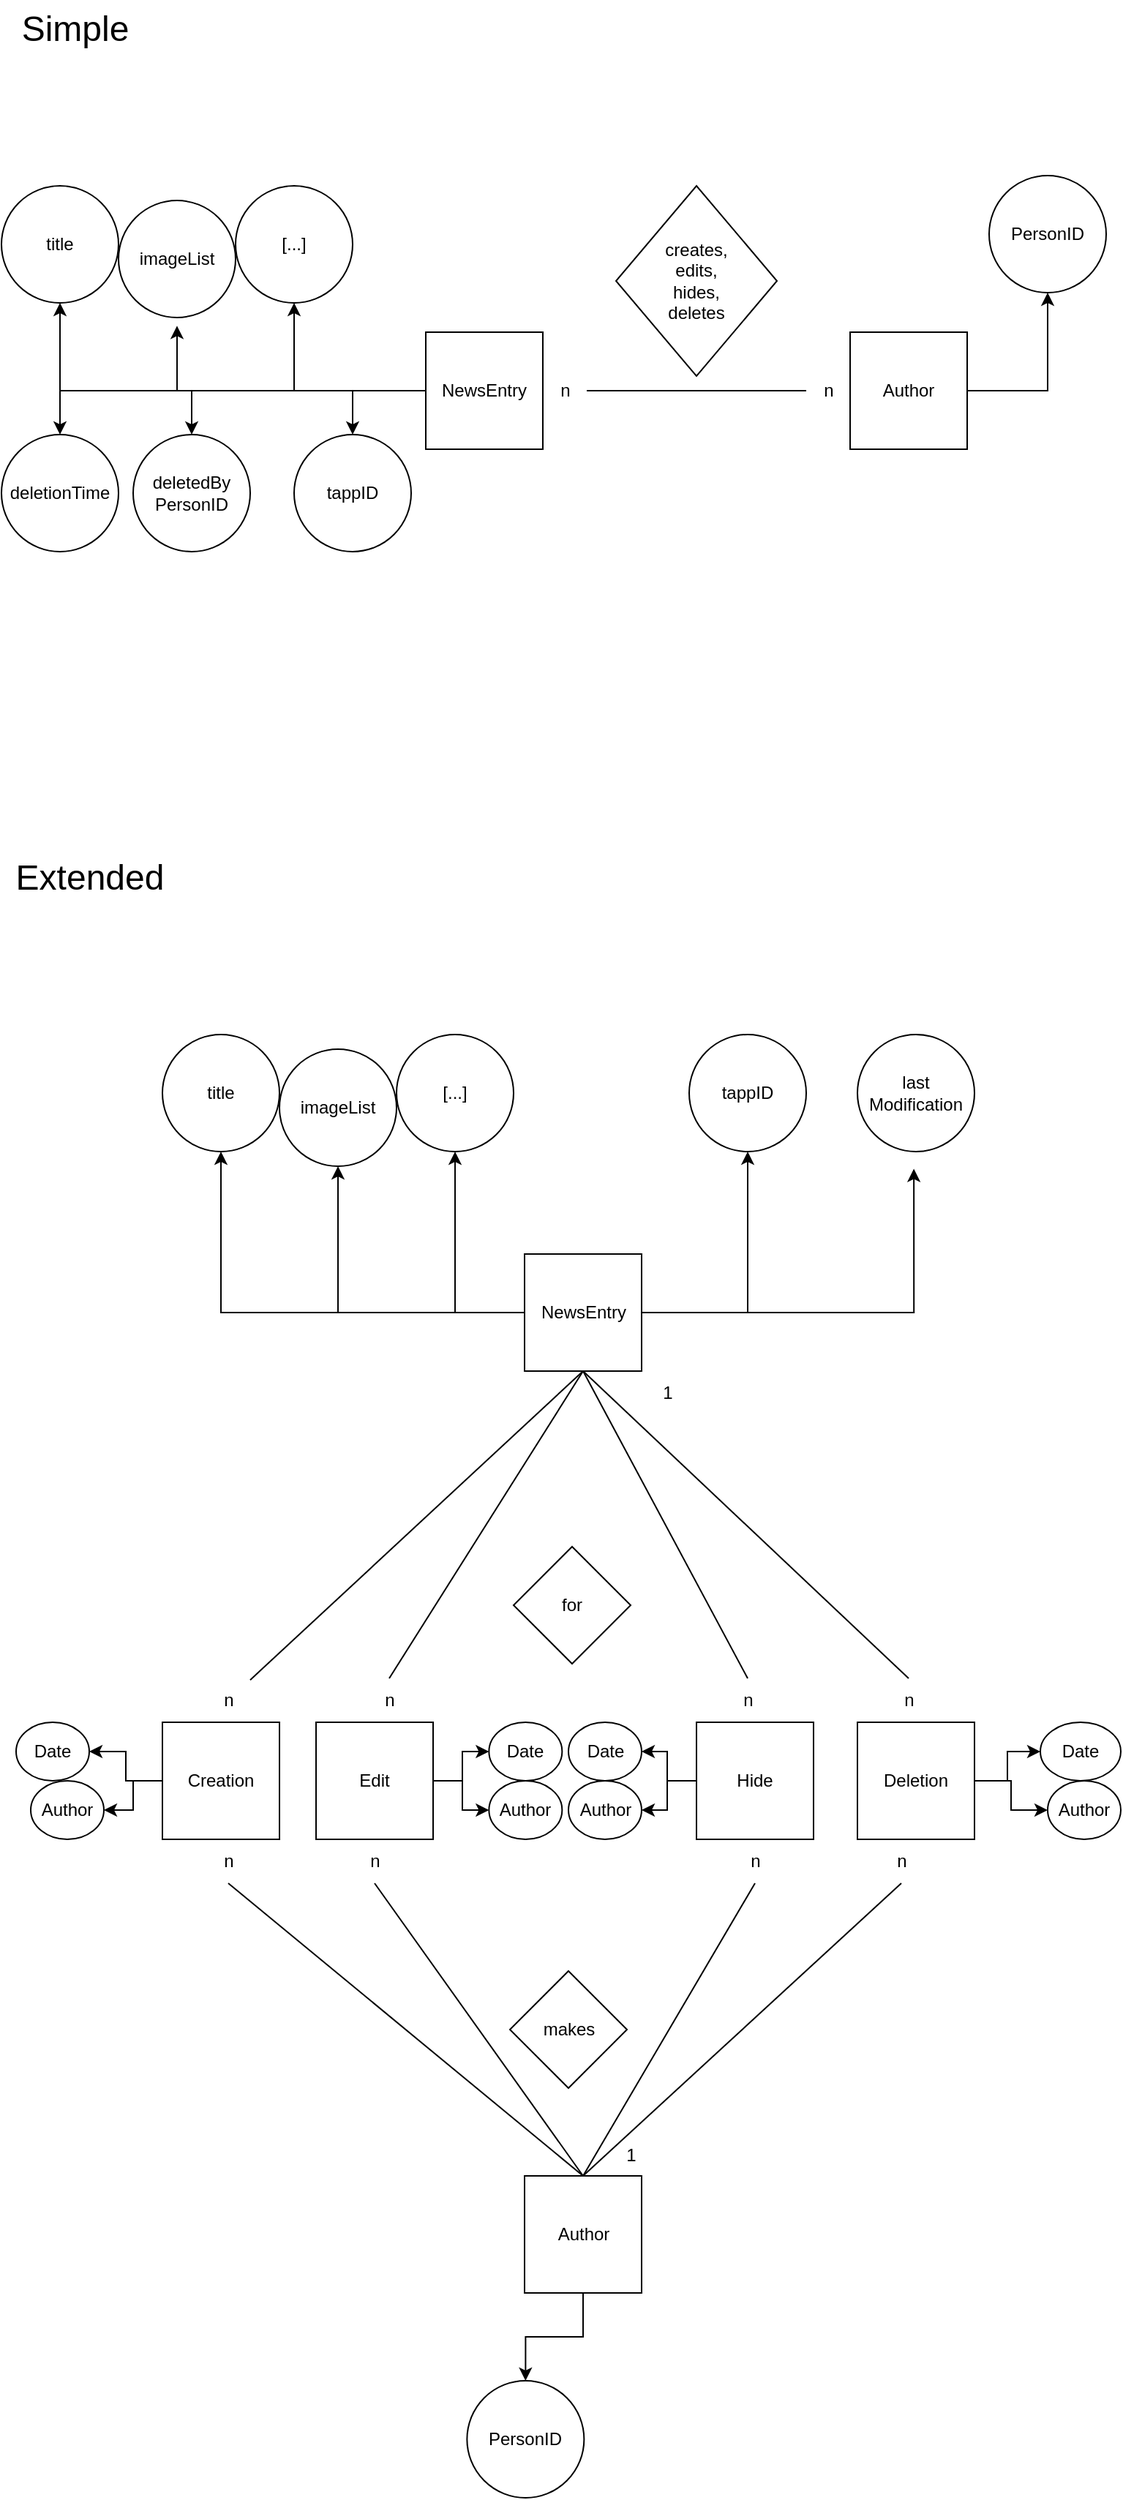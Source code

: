 <mxfile version="21.5.0" type="onedrive">
  <diagram id="R2lEEEUBdFMjLlhIrx00" name="Page-1">
    <mxGraphModel grid="1" page="1" gridSize="10" guides="1" tooltips="1" connect="1" arrows="1" fold="1" pageScale="1" pageWidth="850" pageHeight="1100" math="0" shadow="0" extFonts="Permanent Marker^https://fonts.googleapis.com/css?family=Permanent+Marker">
      <root>
        <mxCell id="0" />
        <mxCell id="1" parent="0" />
        <mxCell id="XsxtDueLxJUEkeKN-mqQ-1" value="title" style="ellipse;whiteSpace=wrap;html=1;aspect=fixed;" vertex="1" parent="1">
          <mxGeometry x="-840" y="147" width="80" height="80" as="geometry" />
        </mxCell>
        <mxCell id="XsxtDueLxJUEkeKN-mqQ-2" value="imageList" style="ellipse;whiteSpace=wrap;html=1;aspect=fixed;" vertex="1" parent="1">
          <mxGeometry x="-760" y="157" width="80" height="80" as="geometry" />
        </mxCell>
        <mxCell id="XsxtDueLxJUEkeKN-mqQ-7" style="edgeStyle=orthogonalEdgeStyle;rounded=0;orthogonalLoop=1;jettySize=auto;html=1;entryX=0.5;entryY=1;entryDx=0;entryDy=0;" edge="1" parent="1" source="XsxtDueLxJUEkeKN-mqQ-3" target="XsxtDueLxJUEkeKN-mqQ-1">
          <mxGeometry relative="1" as="geometry" />
        </mxCell>
        <mxCell id="XsxtDueLxJUEkeKN-mqQ-8" style="edgeStyle=orthogonalEdgeStyle;rounded=0;orthogonalLoop=1;jettySize=auto;html=1;entryX=0.5;entryY=1.071;entryDx=0;entryDy=0;entryPerimeter=0;" edge="1" parent="1" source="XsxtDueLxJUEkeKN-mqQ-3" target="XsxtDueLxJUEkeKN-mqQ-2">
          <mxGeometry relative="1" as="geometry" />
        </mxCell>
        <mxCell id="XsxtDueLxJUEkeKN-mqQ-11" style="edgeStyle=orthogonalEdgeStyle;rounded=0;orthogonalLoop=1;jettySize=auto;html=1;entryX=0.5;entryY=1;entryDx=0;entryDy=0;" edge="1" parent="1" source="XsxtDueLxJUEkeKN-mqQ-3" target="XsxtDueLxJUEkeKN-mqQ-10">
          <mxGeometry relative="1" as="geometry" />
        </mxCell>
        <mxCell id="XsxtDueLxJUEkeKN-mqQ-22" style="edgeStyle=orthogonalEdgeStyle;rounded=0;orthogonalLoop=1;jettySize=auto;html=1;entryX=0.5;entryY=0;entryDx=0;entryDy=0;" edge="1" parent="1" source="XsxtDueLxJUEkeKN-mqQ-3" target="XsxtDueLxJUEkeKN-mqQ-19">
          <mxGeometry relative="1" as="geometry" />
        </mxCell>
        <mxCell id="XsxtDueLxJUEkeKN-mqQ-31" style="edgeStyle=orthogonalEdgeStyle;rounded=0;orthogonalLoop=1;jettySize=auto;html=1;entryX=0.5;entryY=0;entryDx=0;entryDy=0;" edge="1" parent="1" source="XsxtDueLxJUEkeKN-mqQ-3" target="XsxtDueLxJUEkeKN-mqQ-30">
          <mxGeometry relative="1" as="geometry" />
        </mxCell>
        <mxCell id="XsxtDueLxJUEkeKN-mqQ-32" style="edgeStyle=orthogonalEdgeStyle;rounded=0;orthogonalLoop=1;jettySize=auto;html=1;entryX=0.5;entryY=0;entryDx=0;entryDy=0;" edge="1" parent="1" source="XsxtDueLxJUEkeKN-mqQ-3" target="XsxtDueLxJUEkeKN-mqQ-20">
          <mxGeometry relative="1" as="geometry" />
        </mxCell>
        <mxCell id="XsxtDueLxJUEkeKN-mqQ-3" value="NewsEntry" style="whiteSpace=wrap;html=1;aspect=fixed;" vertex="1" parent="1">
          <mxGeometry x="-550" y="247" width="80" height="80" as="geometry" />
        </mxCell>
        <mxCell id="XsxtDueLxJUEkeKN-mqQ-10" value="[...]" style="ellipse;whiteSpace=wrap;html=1;aspect=fixed;" vertex="1" parent="1">
          <mxGeometry x="-680" y="147" width="80" height="80" as="geometry" />
        </mxCell>
        <mxCell id="XsxtDueLxJUEkeKN-mqQ-38" style="edgeStyle=orthogonalEdgeStyle;rounded=0;orthogonalLoop=1;jettySize=auto;html=1;entryX=0.5;entryY=1;entryDx=0;entryDy=0;" edge="1" parent="1" source="XsxtDueLxJUEkeKN-mqQ-12" target="XsxtDueLxJUEkeKN-mqQ-13">
          <mxGeometry relative="1" as="geometry" />
        </mxCell>
        <mxCell id="XsxtDueLxJUEkeKN-mqQ-12" value="Author" style="whiteSpace=wrap;html=1;aspect=fixed;" vertex="1" parent="1">
          <mxGeometry x="-260" y="247" width="80" height="80" as="geometry" />
        </mxCell>
        <mxCell id="XsxtDueLxJUEkeKN-mqQ-13" value="PersonID" style="ellipse;whiteSpace=wrap;html=1;aspect=fixed;" vertex="1" parent="1">
          <mxGeometry x="-165" y="140" width="80" height="80" as="geometry" />
        </mxCell>
        <mxCell id="XsxtDueLxJUEkeKN-mqQ-15" value="" style="endArrow=none;html=1;rounded=0;exitX=1;exitY=0.5;exitDx=0;exitDy=0;entryX=0;entryY=0.5;entryDx=0;entryDy=0;" edge="1" parent="1" source="XsxtDueLxJUEkeKN-mqQ-17" target="XsxtDueLxJUEkeKN-mqQ-12">
          <mxGeometry width="50" height="50" relative="1" as="geometry">
            <mxPoint x="-370" y="417" as="sourcePoint" />
            <mxPoint x="-320" y="367" as="targetPoint" />
          </mxGeometry>
        </mxCell>
        <mxCell id="XsxtDueLxJUEkeKN-mqQ-19" value="deletionTime" style="ellipse;whiteSpace=wrap;html=1;aspect=fixed;" vertex="1" parent="1">
          <mxGeometry x="-840" y="317" width="80" height="80" as="geometry" />
        </mxCell>
        <mxCell id="XsxtDueLxJUEkeKN-mqQ-20" value="deletedBy&lt;br&gt;PersonID&lt;br&gt;" style="ellipse;whiteSpace=wrap;html=1;aspect=fixed;" vertex="1" parent="1">
          <mxGeometry x="-750" y="317" width="80" height="80" as="geometry" />
        </mxCell>
        <mxCell id="XsxtDueLxJUEkeKN-mqQ-24" value="creates,&lt;br&gt;edits,&lt;br&gt;&lt;span style=&quot;&quot;&gt;hides,&lt;br&gt;deletes&lt;br&gt;&lt;/span&gt;" style="rhombus;whiteSpace=wrap;html=1;" vertex="1" parent="1">
          <mxGeometry x="-420" y="147" width="110" height="130" as="geometry" />
        </mxCell>
        <mxCell id="XsxtDueLxJUEkeKN-mqQ-28" value="" style="endArrow=none;html=1;rounded=0;exitX=1;exitY=0.5;exitDx=0;exitDy=0;entryX=0;entryY=0.5;entryDx=0;entryDy=0;" edge="1" parent="1" source="XsxtDueLxJUEkeKN-mqQ-16" target="XsxtDueLxJUEkeKN-mqQ-17">
          <mxGeometry width="50" height="50" relative="1" as="geometry">
            <mxPoint x="-470" y="287" as="sourcePoint" />
            <mxPoint x="-260" y="287" as="targetPoint" />
          </mxGeometry>
        </mxCell>
        <mxCell id="XsxtDueLxJUEkeKN-mqQ-17" value="n" style="text;html=1;align=center;verticalAlign=middle;resizable=0;points=[];autosize=1;strokeColor=none;fillColor=none;" vertex="1" parent="1">
          <mxGeometry x="-290" y="272" width="30" height="30" as="geometry" />
        </mxCell>
        <mxCell id="XsxtDueLxJUEkeKN-mqQ-29" value="" style="endArrow=none;html=1;rounded=0;exitX=1;exitY=0.5;exitDx=0;exitDy=0;entryX=0;entryY=0.5;entryDx=0;entryDy=0;" edge="1" parent="1" source="XsxtDueLxJUEkeKN-mqQ-3" target="XsxtDueLxJUEkeKN-mqQ-16">
          <mxGeometry width="50" height="50" relative="1" as="geometry">
            <mxPoint x="-470" y="287" as="sourcePoint" />
            <mxPoint x="-290" y="287" as="targetPoint" />
          </mxGeometry>
        </mxCell>
        <mxCell id="XsxtDueLxJUEkeKN-mqQ-16" value="n" style="text;html=1;align=center;verticalAlign=middle;resizable=0;points=[];autosize=1;strokeColor=none;fillColor=none;" vertex="1" parent="1">
          <mxGeometry x="-470" y="272" width="30" height="30" as="geometry" />
        </mxCell>
        <mxCell id="XsxtDueLxJUEkeKN-mqQ-30" value="tappID" style="ellipse;whiteSpace=wrap;html=1;aspect=fixed;" vertex="1" parent="1">
          <mxGeometry x="-640" y="317" width="80" height="80" as="geometry" />
        </mxCell>
        <mxCell id="XsxtDueLxJUEkeKN-mqQ-58" value="title" style="ellipse;whiteSpace=wrap;html=1;aspect=fixed;" vertex="1" parent="1">
          <mxGeometry x="-730" y="727" width="80" height="80" as="geometry" />
        </mxCell>
        <mxCell id="XsxtDueLxJUEkeKN-mqQ-59" value="imageList" style="ellipse;whiteSpace=wrap;html=1;aspect=fixed;" vertex="1" parent="1">
          <mxGeometry x="-650" y="737" width="80" height="80" as="geometry" />
        </mxCell>
        <mxCell id="XsxtDueLxJUEkeKN-mqQ-101" style="edgeStyle=orthogonalEdgeStyle;rounded=0;orthogonalLoop=1;jettySize=auto;html=1;" edge="1" parent="1" source="XsxtDueLxJUEkeKN-mqQ-66" target="XsxtDueLxJUEkeKN-mqQ-67">
          <mxGeometry relative="1" as="geometry" />
        </mxCell>
        <mxCell id="XsxtDueLxJUEkeKN-mqQ-102" style="edgeStyle=orthogonalEdgeStyle;rounded=0;orthogonalLoop=1;jettySize=auto;html=1;" edge="1" parent="1" source="XsxtDueLxJUEkeKN-mqQ-66" target="XsxtDueLxJUEkeKN-mqQ-59">
          <mxGeometry relative="1" as="geometry" />
        </mxCell>
        <mxCell id="XsxtDueLxJUEkeKN-mqQ-103" style="edgeStyle=orthogonalEdgeStyle;rounded=0;orthogonalLoop=1;jettySize=auto;html=1;entryX=0.5;entryY=1;entryDx=0;entryDy=0;" edge="1" parent="1" source="XsxtDueLxJUEkeKN-mqQ-66" target="XsxtDueLxJUEkeKN-mqQ-58">
          <mxGeometry relative="1" as="geometry" />
        </mxCell>
        <mxCell id="XsxtDueLxJUEkeKN-mqQ-104" style="edgeStyle=orthogonalEdgeStyle;rounded=0;orthogonalLoop=1;jettySize=auto;html=1;entryX=0.482;entryY=1.147;entryDx=0;entryDy=0;entryPerimeter=0;" edge="1" parent="1" source="XsxtDueLxJUEkeKN-mqQ-66" target="XsxtDueLxJUEkeKN-mqQ-73">
          <mxGeometry relative="1" as="geometry" />
        </mxCell>
        <mxCell id="XsxtDueLxJUEkeKN-mqQ-106" style="edgeStyle=orthogonalEdgeStyle;rounded=0;orthogonalLoop=1;jettySize=auto;html=1;entryX=0.5;entryY=1;entryDx=0;entryDy=0;" edge="1" parent="1" source="XsxtDueLxJUEkeKN-mqQ-66" target="XsxtDueLxJUEkeKN-mqQ-80">
          <mxGeometry relative="1" as="geometry" />
        </mxCell>
        <mxCell id="XsxtDueLxJUEkeKN-mqQ-66" value="NewsEntry" style="whiteSpace=wrap;html=1;aspect=fixed;" vertex="1" parent="1">
          <mxGeometry x="-482.5" y="877" width="80" height="80" as="geometry" />
        </mxCell>
        <mxCell id="XsxtDueLxJUEkeKN-mqQ-67" value="[...]" style="ellipse;whiteSpace=wrap;html=1;aspect=fixed;" vertex="1" parent="1">
          <mxGeometry x="-570" y="727" width="80" height="80" as="geometry" />
        </mxCell>
        <mxCell id="XsxtDueLxJUEkeKN-mqQ-107" style="edgeStyle=orthogonalEdgeStyle;rounded=0;orthogonalLoop=1;jettySize=auto;html=1;entryX=0.5;entryY=0;entryDx=0;entryDy=0;" edge="1" parent="1" source="XsxtDueLxJUEkeKN-mqQ-70" target="XsxtDueLxJUEkeKN-mqQ-71">
          <mxGeometry relative="1" as="geometry" />
        </mxCell>
        <mxCell id="XsxtDueLxJUEkeKN-mqQ-70" value="Author" style="whiteSpace=wrap;html=1;aspect=fixed;" vertex="1" parent="1">
          <mxGeometry x="-482.5" y="1507" width="80" height="80" as="geometry" />
        </mxCell>
        <mxCell id="XsxtDueLxJUEkeKN-mqQ-71" value="PersonID" style="ellipse;whiteSpace=wrap;html=1;aspect=fixed;" vertex="1" parent="1">
          <mxGeometry x="-521.82" y="1647" width="80" height="80" as="geometry" />
        </mxCell>
        <mxCell id="XsxtDueLxJUEkeKN-mqQ-72" value="" style="endArrow=none;html=1;rounded=0;exitX=1;exitY=0.5;exitDx=0;exitDy=0;entryX=0;entryY=0.5;entryDx=0;entryDy=0;" edge="1" parent="1" target="XsxtDueLxJUEkeKN-mqQ-70">
          <mxGeometry width="50" height="50" relative="1" as="geometry">
            <mxPoint x="-482.5" y="1547.0" as="sourcePoint" />
            <mxPoint x="-542.5" y="1627" as="targetPoint" />
          </mxGeometry>
        </mxCell>
        <mxCell id="XsxtDueLxJUEkeKN-mqQ-73" value="last&lt;br&gt;Modification" style="ellipse;whiteSpace=wrap;html=1;aspect=fixed;" vertex="1" parent="1">
          <mxGeometry x="-255" y="727" width="80" height="80" as="geometry" />
        </mxCell>
        <mxCell id="XsxtDueLxJUEkeKN-mqQ-80" value="tappID" style="ellipse;whiteSpace=wrap;html=1;aspect=fixed;" vertex="1" parent="1">
          <mxGeometry x="-370" y="727" width="80" height="80" as="geometry" />
        </mxCell>
        <mxCell id="XsxtDueLxJUEkeKN-mqQ-121" style="edgeStyle=orthogonalEdgeStyle;rounded=0;orthogonalLoop=1;jettySize=auto;html=1;entryX=0;entryY=0.5;entryDx=0;entryDy=0;" edge="1" parent="1" source="XsxtDueLxJUEkeKN-mqQ-82" target="XsxtDueLxJUEkeKN-mqQ-110">
          <mxGeometry relative="1" as="geometry" />
        </mxCell>
        <mxCell id="1mg437OExGH2slYYDfnQ-8" style="edgeStyle=orthogonalEdgeStyle;rounded=0;orthogonalLoop=1;jettySize=auto;html=1;entryX=0;entryY=0.5;entryDx=0;entryDy=0;" edge="1" parent="1" source="XsxtDueLxJUEkeKN-mqQ-82" target="1mg437OExGH2slYYDfnQ-4">
          <mxGeometry relative="1" as="geometry" />
        </mxCell>
        <mxCell id="XsxtDueLxJUEkeKN-mqQ-82" value="Edit" style="whiteSpace=wrap;html=1;aspect=fixed;" vertex="1" parent="1">
          <mxGeometry x="-625" y="1197" width="80" height="80" as="geometry" />
        </mxCell>
        <mxCell id="XsxtDueLxJUEkeKN-mqQ-119" style="edgeStyle=orthogonalEdgeStyle;rounded=0;orthogonalLoop=1;jettySize=auto;html=1;entryX=1;entryY=0.5;entryDx=0;entryDy=0;" edge="1" parent="1" source="XsxtDueLxJUEkeKN-mqQ-83" target="XsxtDueLxJUEkeKN-mqQ-109">
          <mxGeometry relative="1" as="geometry" />
        </mxCell>
        <mxCell id="1mg437OExGH2slYYDfnQ-3" style="edgeStyle=orthogonalEdgeStyle;rounded=0;orthogonalLoop=1;jettySize=auto;html=1;entryX=1;entryY=0.5;entryDx=0;entryDy=0;" edge="1" parent="1" source="XsxtDueLxJUEkeKN-mqQ-83" target="1mg437OExGH2slYYDfnQ-2">
          <mxGeometry relative="1" as="geometry" />
        </mxCell>
        <mxCell id="XsxtDueLxJUEkeKN-mqQ-83" value="Creation" style="whiteSpace=wrap;html=1;aspect=fixed;" vertex="1" parent="1">
          <mxGeometry x="-730" y="1197" width="80" height="80" as="geometry" />
        </mxCell>
        <mxCell id="XsxtDueLxJUEkeKN-mqQ-122" style="edgeStyle=orthogonalEdgeStyle;rounded=0;orthogonalLoop=1;jettySize=auto;html=1;entryX=1;entryY=0.5;entryDx=0;entryDy=0;" edge="1" parent="1" source="XsxtDueLxJUEkeKN-mqQ-84" target="XsxtDueLxJUEkeKN-mqQ-111">
          <mxGeometry relative="1" as="geometry" />
        </mxCell>
        <mxCell id="1mg437OExGH2slYYDfnQ-10" style="edgeStyle=orthogonalEdgeStyle;rounded=0;orthogonalLoop=1;jettySize=auto;html=1;entryX=1;entryY=0.5;entryDx=0;entryDy=0;" edge="1" parent="1" source="XsxtDueLxJUEkeKN-mqQ-84" target="1mg437OExGH2slYYDfnQ-6">
          <mxGeometry relative="1" as="geometry" />
        </mxCell>
        <mxCell id="XsxtDueLxJUEkeKN-mqQ-84" value="Hide" style="whiteSpace=wrap;html=1;aspect=fixed;" vertex="1" parent="1">
          <mxGeometry x="-365" y="1197" width="80" height="80" as="geometry" />
        </mxCell>
        <mxCell id="XsxtDueLxJUEkeKN-mqQ-123" style="edgeStyle=orthogonalEdgeStyle;rounded=0;orthogonalLoop=1;jettySize=auto;html=1;entryX=0;entryY=0.5;entryDx=0;entryDy=0;" edge="1" parent="1" source="XsxtDueLxJUEkeKN-mqQ-85" target="XsxtDueLxJUEkeKN-mqQ-112">
          <mxGeometry relative="1" as="geometry" />
        </mxCell>
        <mxCell id="1mg437OExGH2slYYDfnQ-12" style="edgeStyle=orthogonalEdgeStyle;rounded=0;orthogonalLoop=1;jettySize=auto;html=1;entryX=0;entryY=0.5;entryDx=0;entryDy=0;" edge="1" parent="1" source="XsxtDueLxJUEkeKN-mqQ-85" target="1mg437OExGH2slYYDfnQ-5">
          <mxGeometry relative="1" as="geometry" />
        </mxCell>
        <mxCell id="XsxtDueLxJUEkeKN-mqQ-85" value="Deletion" style="whiteSpace=wrap;html=1;aspect=fixed;" vertex="1" parent="1">
          <mxGeometry x="-255" y="1197" width="80" height="80" as="geometry" />
        </mxCell>
        <mxCell id="XsxtDueLxJUEkeKN-mqQ-86" value="makes" style="rhombus;whiteSpace=wrap;html=1;" vertex="1" parent="1">
          <mxGeometry x="-492.5" y="1367" width="80" height="80" as="geometry" />
        </mxCell>
        <mxCell id="XsxtDueLxJUEkeKN-mqQ-87" value="" style="endArrow=none;html=1;rounded=0;exitX=0.5;exitY=1;exitDx=0;exitDy=0;entryX=0.5;entryY=0;entryDx=0;entryDy=0;" edge="1" parent="1" source="XsxtDueLxJUEkeKN-mqQ-94" target="XsxtDueLxJUEkeKN-mqQ-70">
          <mxGeometry width="50" height="50" relative="1" as="geometry">
            <mxPoint x="-482.5" y="1486.43" as="sourcePoint" />
            <mxPoint x="-332.5" y="1486.43" as="targetPoint" />
          </mxGeometry>
        </mxCell>
        <mxCell id="XsxtDueLxJUEkeKN-mqQ-88" value="" style="endArrow=none;html=1;rounded=0;exitX=0.5;exitY=1;exitDx=0;exitDy=0;entryX=0.5;entryY=0;entryDx=0;entryDy=0;" edge="1" parent="1" source="XsxtDueLxJUEkeKN-mqQ-92" target="XsxtDueLxJUEkeKN-mqQ-70">
          <mxGeometry width="50" height="50" relative="1" as="geometry">
            <mxPoint x="-702.5" y="1287" as="sourcePoint" />
            <mxPoint x="-432.5" y="1517" as="targetPoint" />
          </mxGeometry>
        </mxCell>
        <mxCell id="XsxtDueLxJUEkeKN-mqQ-89" value="" style="endArrow=none;html=1;rounded=0;exitX=0.5;exitY=1;exitDx=0;exitDy=0;entryX=0.5;entryY=0;entryDx=0;entryDy=0;" edge="1" parent="1" source="XsxtDueLxJUEkeKN-mqQ-98" target="XsxtDueLxJUEkeKN-mqQ-70">
          <mxGeometry width="50" height="50" relative="1" as="geometry">
            <mxPoint x="-692.5" y="1297" as="sourcePoint" />
            <mxPoint x="-422.5" y="1527" as="targetPoint" />
          </mxGeometry>
        </mxCell>
        <mxCell id="XsxtDueLxJUEkeKN-mqQ-90" value="" style="endArrow=none;html=1;rounded=0;exitX=0.5;exitY=1;exitDx=0;exitDy=0;entryX=0.5;entryY=0;entryDx=0;entryDy=0;" edge="1" parent="1" source="XsxtDueLxJUEkeKN-mqQ-96" target="XsxtDueLxJUEkeKN-mqQ-70">
          <mxGeometry width="50" height="50" relative="1" as="geometry">
            <mxPoint x="-682.5" y="1307" as="sourcePoint" />
            <mxPoint x="-412.5" y="1537" as="targetPoint" />
          </mxGeometry>
        </mxCell>
        <mxCell id="XsxtDueLxJUEkeKN-mqQ-91" value="" style="endArrow=none;html=1;rounded=0;exitX=0.5;exitY=1;exitDx=0;exitDy=0;entryX=0.5;entryY=0;entryDx=0;entryDy=0;" edge="1" parent="1" source="XsxtDueLxJUEkeKN-mqQ-82" target="XsxtDueLxJUEkeKN-mqQ-92">
          <mxGeometry width="50" height="50" relative="1" as="geometry">
            <mxPoint x="-585" y="1277" as="sourcePoint" />
            <mxPoint x="-420" y="1507" as="targetPoint" />
          </mxGeometry>
        </mxCell>
        <mxCell id="XsxtDueLxJUEkeKN-mqQ-92" value="n" style="text;html=1;align=center;verticalAlign=middle;resizable=0;points=[];autosize=1;strokeColor=none;fillColor=none;" vertex="1" parent="1">
          <mxGeometry x="-600" y="1277" width="30" height="30" as="geometry" />
        </mxCell>
        <mxCell id="XsxtDueLxJUEkeKN-mqQ-93" value="" style="endArrow=none;html=1;rounded=0;exitX=0.5;exitY=1;exitDx=0;exitDy=0;entryX=0.5;entryY=0;entryDx=0;entryDy=0;" edge="1" parent="1" source="XsxtDueLxJUEkeKN-mqQ-83" target="XsxtDueLxJUEkeKN-mqQ-94">
          <mxGeometry width="50" height="50" relative="1" as="geometry">
            <mxPoint x="-690" y="1277" as="sourcePoint" />
            <mxPoint x="-420" y="1507" as="targetPoint" />
          </mxGeometry>
        </mxCell>
        <mxCell id="XsxtDueLxJUEkeKN-mqQ-94" value="n" style="text;html=1;align=center;verticalAlign=middle;resizable=0;points=[];autosize=1;strokeColor=none;fillColor=none;" vertex="1" parent="1">
          <mxGeometry x="-700" y="1277" width="30" height="30" as="geometry" />
        </mxCell>
        <mxCell id="XsxtDueLxJUEkeKN-mqQ-95" value="" style="endArrow=none;html=1;rounded=0;exitX=0.5;exitY=1;exitDx=0;exitDy=0;entryX=0.5;entryY=0;entryDx=0;entryDy=0;" edge="1" parent="1" source="XsxtDueLxJUEkeKN-mqQ-85" target="XsxtDueLxJUEkeKN-mqQ-96">
          <mxGeometry width="50" height="50" relative="1" as="geometry">
            <mxPoint x="-215" y="1277" as="sourcePoint" />
            <mxPoint x="-420" y="1507" as="targetPoint" />
          </mxGeometry>
        </mxCell>
        <mxCell id="XsxtDueLxJUEkeKN-mqQ-96" value="n" style="text;html=1;align=center;verticalAlign=middle;resizable=0;points=[];autosize=1;strokeColor=none;fillColor=none;" vertex="1" parent="1">
          <mxGeometry x="-240" y="1277" width="30" height="30" as="geometry" />
        </mxCell>
        <mxCell id="XsxtDueLxJUEkeKN-mqQ-97" value="" style="endArrow=none;html=1;rounded=0;exitX=0.5;exitY=1;exitDx=0;exitDy=0;entryX=0.5;entryY=0;entryDx=0;entryDy=0;" edge="1" parent="1" source="XsxtDueLxJUEkeKN-mqQ-84" target="XsxtDueLxJUEkeKN-mqQ-98">
          <mxGeometry width="50" height="50" relative="1" as="geometry">
            <mxPoint x="-325" y="1277" as="sourcePoint" />
            <mxPoint x="-420" y="1507" as="targetPoint" />
          </mxGeometry>
        </mxCell>
        <mxCell id="XsxtDueLxJUEkeKN-mqQ-98" value="n" style="text;html=1;align=center;verticalAlign=middle;resizable=0;points=[];autosize=1;strokeColor=none;fillColor=none;" vertex="1" parent="1">
          <mxGeometry x="-340" y="1277" width="30" height="30" as="geometry" />
        </mxCell>
        <mxCell id="XsxtDueLxJUEkeKN-mqQ-99" value="&lt;font style=&quot;font-size: 24px;&quot;&gt;Simple&lt;/font&gt;" style="text;html=1;align=center;verticalAlign=middle;resizable=0;points=[];autosize=1;strokeColor=none;fillColor=none;" vertex="1" parent="1">
          <mxGeometry x="-840" y="20" width="100" height="40" as="geometry" />
        </mxCell>
        <mxCell id="XsxtDueLxJUEkeKN-mqQ-100" value="&lt;font style=&quot;font-size: 24px;&quot;&gt;Extended&lt;/font&gt;" style="text;html=1;align=center;verticalAlign=middle;resizable=0;points=[];autosize=1;strokeColor=none;fillColor=none;" vertex="1" parent="1">
          <mxGeometry x="-840" y="600" width="120" height="40" as="geometry" />
        </mxCell>
        <mxCell id="XsxtDueLxJUEkeKN-mqQ-109" value="Date" style="ellipse;whiteSpace=wrap;html=1;" vertex="1" parent="1">
          <mxGeometry x="-830" y="1197" width="50" height="40" as="geometry" />
        </mxCell>
        <mxCell id="XsxtDueLxJUEkeKN-mqQ-110" value="Date" style="ellipse;whiteSpace=wrap;html=1;" vertex="1" parent="1">
          <mxGeometry x="-506.82" y="1197" width="50" height="40" as="geometry" />
        </mxCell>
        <mxCell id="XsxtDueLxJUEkeKN-mqQ-111" value="Date" style="ellipse;whiteSpace=wrap;html=1;" vertex="1" parent="1">
          <mxGeometry x="-452.5" y="1197" width="50" height="40" as="geometry" />
        </mxCell>
        <mxCell id="XsxtDueLxJUEkeKN-mqQ-112" value="Date" style="ellipse;whiteSpace=wrap;html=1;" vertex="1" parent="1">
          <mxGeometry x="-130" y="1197" width="55" height="40" as="geometry" />
        </mxCell>
        <mxCell id="XsxtDueLxJUEkeKN-mqQ-118" value="" style="endArrow=none;html=1;rounded=0;entryX=0.5;entryY=1;entryDx=0;entryDy=0;" edge="1" parent="1" target="XsxtDueLxJUEkeKN-mqQ-66" source="1mg437OExGH2slYYDfnQ-16">
          <mxGeometry width="50" height="50" relative="1" as="geometry">
            <mxPoint x="-680" y="1197" as="sourcePoint" />
            <mxPoint x="-760" y="1107" as="targetPoint" />
          </mxGeometry>
        </mxCell>
        <mxCell id="XsxtDueLxJUEkeKN-mqQ-125" value="" style="endArrow=none;html=1;rounded=0;entryX=0.5;entryY=1;entryDx=0;entryDy=0;exitX=0.5;exitY=0;exitDx=0;exitDy=0;" edge="1" parent="1" source="1mg437OExGH2slYYDfnQ-18" target="XsxtDueLxJUEkeKN-mqQ-66">
          <mxGeometry width="50" height="50" relative="1" as="geometry">
            <mxPoint x="-670" y="1207" as="sourcePoint" />
            <mxPoint x="-432" y="967" as="targetPoint" />
          </mxGeometry>
        </mxCell>
        <mxCell id="XsxtDueLxJUEkeKN-mqQ-126" value="" style="endArrow=none;html=1;rounded=0;entryX=0.5;entryY=1;entryDx=0;entryDy=0;exitX=0.5;exitY=0;exitDx=0;exitDy=0;" edge="1" parent="1" source="1mg437OExGH2slYYDfnQ-24" target="XsxtDueLxJUEkeKN-mqQ-66">
          <mxGeometry width="50" height="50" relative="1" as="geometry">
            <mxPoint x="-660" y="1217" as="sourcePoint" />
            <mxPoint x="-422" y="977" as="targetPoint" />
          </mxGeometry>
        </mxCell>
        <mxCell id="XsxtDueLxJUEkeKN-mqQ-127" value="" style="endArrow=none;html=1;rounded=0;exitX=0.5;exitY=0;exitDx=0;exitDy=0;entryX=0.5;entryY=1;entryDx=0;entryDy=0;" edge="1" parent="1" source="1mg437OExGH2slYYDfnQ-22" target="XsxtDueLxJUEkeKN-mqQ-66">
          <mxGeometry width="50" height="50" relative="1" as="geometry">
            <mxPoint x="-650" y="1227" as="sourcePoint" />
            <mxPoint x="-340" y="987" as="targetPoint" />
          </mxGeometry>
        </mxCell>
        <mxCell id="XsxtDueLxJUEkeKN-mqQ-128" value="for" style="rhombus;whiteSpace=wrap;html=1;" vertex="1" parent="1">
          <mxGeometry x="-490" y="1077" width="80" height="80" as="geometry" />
        </mxCell>
        <mxCell id="1mg437OExGH2slYYDfnQ-2" value="Author" style="ellipse;whiteSpace=wrap;html=1;" vertex="1" parent="1">
          <mxGeometry x="-820" y="1237" width="50" height="40" as="geometry" />
        </mxCell>
        <mxCell id="1mg437OExGH2slYYDfnQ-4" value="Author" style="ellipse;whiteSpace=wrap;html=1;" vertex="1" parent="1">
          <mxGeometry x="-506.82" y="1237" width="50" height="40" as="geometry" />
        </mxCell>
        <mxCell id="1mg437OExGH2slYYDfnQ-5" value="Author" style="ellipse;whiteSpace=wrap;html=1;" vertex="1" parent="1">
          <mxGeometry x="-125" y="1237" width="50" height="40" as="geometry" />
        </mxCell>
        <mxCell id="1mg437OExGH2slYYDfnQ-6" value="Author" style="ellipse;whiteSpace=wrap;html=1;" vertex="1" parent="1">
          <mxGeometry x="-452.5" y="1237" width="50" height="40" as="geometry" />
        </mxCell>
        <mxCell id="1mg437OExGH2slYYDfnQ-14" value="1" style="text;html=1;align=center;verticalAlign=middle;resizable=0;points=[];autosize=1;strokeColor=none;fillColor=none;" vertex="1" parent="1">
          <mxGeometry x="-425" y="1478" width="30" height="30" as="geometry" />
        </mxCell>
        <mxCell id="1mg437OExGH2slYYDfnQ-17" value="" style="endArrow=none;html=1;rounded=0;entryX=0.5;entryY=1;entryDx=0;entryDy=0;" edge="1" parent="1" target="1mg437OExGH2slYYDfnQ-16">
          <mxGeometry width="50" height="50" relative="1" as="geometry">
            <mxPoint x="-680" y="1197" as="sourcePoint" />
            <mxPoint x="-442" y="957" as="targetPoint" />
          </mxGeometry>
        </mxCell>
        <mxCell id="1mg437OExGH2slYYDfnQ-16" value="n" style="text;html=1;align=center;verticalAlign=middle;resizable=0;points=[];autosize=1;strokeColor=none;fillColor=none;" vertex="1" parent="1">
          <mxGeometry x="-700" y="1167" width="30" height="30" as="geometry" />
        </mxCell>
        <mxCell id="1mg437OExGH2slYYDfnQ-21" value="" style="endArrow=none;html=1;rounded=0;entryX=0.5;entryY=1;entryDx=0;entryDy=0;exitX=0.5;exitY=0;exitDx=0;exitDy=0;" edge="1" parent="1" source="XsxtDueLxJUEkeKN-mqQ-82" target="1mg437OExGH2slYYDfnQ-18">
          <mxGeometry width="50" height="50" relative="1" as="geometry">
            <mxPoint x="-585" y="1197" as="sourcePoint" />
            <mxPoint x="-442" y="957" as="targetPoint" />
          </mxGeometry>
        </mxCell>
        <mxCell id="1mg437OExGH2slYYDfnQ-18" value="n" style="text;html=1;align=center;verticalAlign=middle;resizable=0;points=[];autosize=1;strokeColor=none;fillColor=none;" vertex="1" parent="1">
          <mxGeometry x="-590" y="1167" width="30" height="30" as="geometry" />
        </mxCell>
        <mxCell id="1mg437OExGH2slYYDfnQ-23" value="" style="endArrow=none;html=1;rounded=0;exitX=0.5;exitY=0;exitDx=0;exitDy=0;entryX=0.5;entryY=1;entryDx=0;entryDy=0;" edge="1" parent="1" source="XsxtDueLxJUEkeKN-mqQ-85" target="1mg437OExGH2slYYDfnQ-22">
          <mxGeometry width="50" height="50" relative="1" as="geometry">
            <mxPoint x="-215" y="1197" as="sourcePoint" />
            <mxPoint x="-442" y="957" as="targetPoint" />
          </mxGeometry>
        </mxCell>
        <mxCell id="1mg437OExGH2slYYDfnQ-22" value="n" style="text;html=1;align=center;verticalAlign=middle;resizable=0;points=[];autosize=1;strokeColor=none;fillColor=none;" vertex="1" parent="1">
          <mxGeometry x="-235" y="1167" width="30" height="30" as="geometry" />
        </mxCell>
        <mxCell id="1mg437OExGH2slYYDfnQ-25" value="" style="endArrow=none;html=1;rounded=0;entryX=0.5;entryY=1;entryDx=0;entryDy=0;exitX=0.5;exitY=0;exitDx=0;exitDy=0;" edge="1" parent="1" source="XsxtDueLxJUEkeKN-mqQ-84" target="1mg437OExGH2slYYDfnQ-24">
          <mxGeometry width="50" height="50" relative="1" as="geometry">
            <mxPoint x="-325" y="1197" as="sourcePoint" />
            <mxPoint x="-442" y="957" as="targetPoint" />
          </mxGeometry>
        </mxCell>
        <mxCell id="1mg437OExGH2slYYDfnQ-24" value="n" style="text;html=1;align=center;verticalAlign=middle;resizable=0;points=[];autosize=1;strokeColor=none;fillColor=none;" vertex="1" parent="1">
          <mxGeometry x="-345" y="1167" width="30" height="30" as="geometry" />
        </mxCell>
        <mxCell id="1mg437OExGH2slYYDfnQ-26" value="1" style="text;html=1;align=center;verticalAlign=middle;resizable=0;points=[];autosize=1;strokeColor=none;fillColor=none;" vertex="1" parent="1">
          <mxGeometry x="-400" y="957" width="30" height="30" as="geometry" />
        </mxCell>
      </root>
    </mxGraphModel>
  </diagram>
</mxfile>
